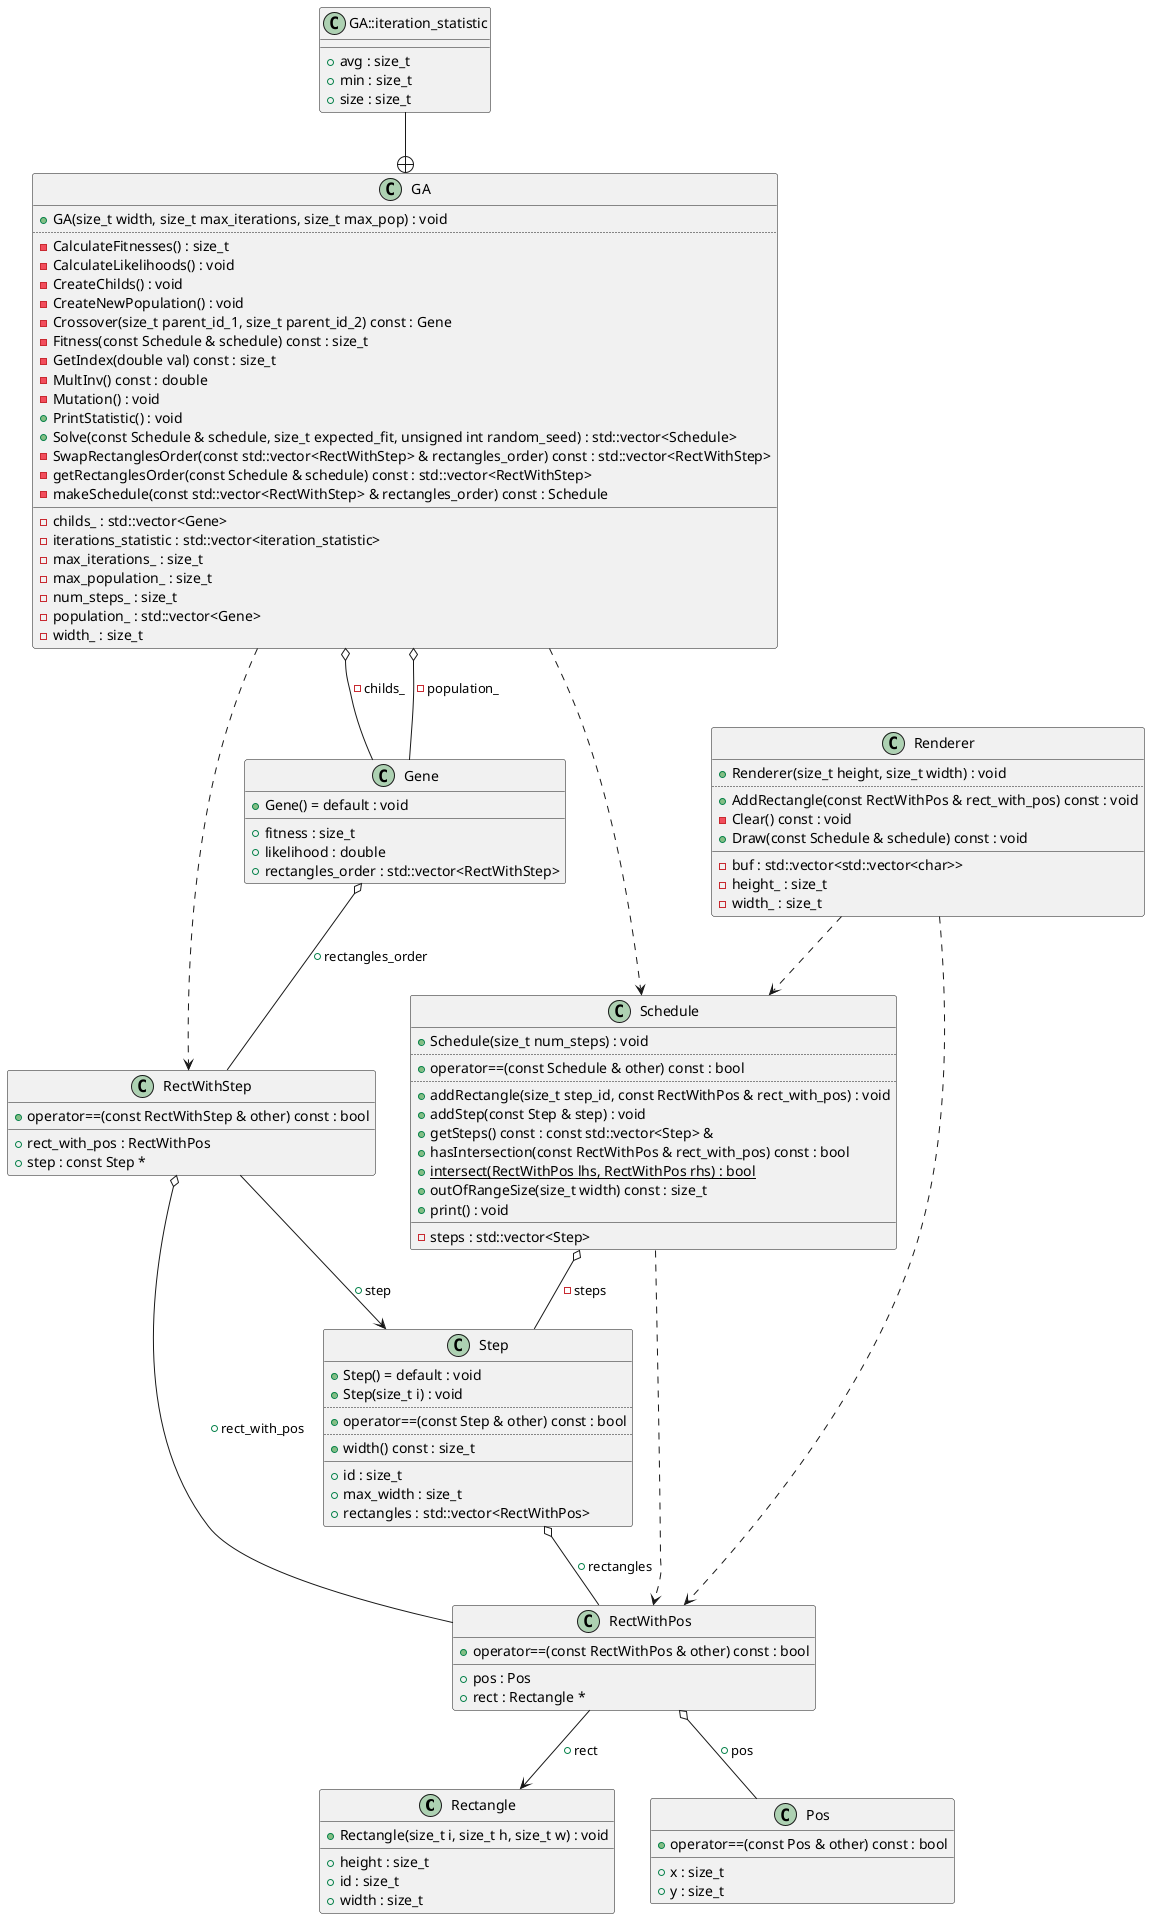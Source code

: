 @startuml
class "Rectangle" as C_0000373589578875245130
class C_0000373589578875245130 {
+Rectangle(size_t i, size_t h, size_t w) : void
__
+height : size_t
+id : size_t
+width : size_t
}
class "Pos" as C_0001610257482604871553
class C_0001610257482604871553 {
+operator==(const Pos & other) const : bool
__
+x : size_t
+y : size_t
}
class "RectWithPos" as C_0000236531466166773997
class C_0000236531466166773997 {
+operator==(const RectWithPos & other) const : bool
__
+pos : Pos
+rect : Rectangle *
}
class "Step" as C_0000098590755926109064
class C_0000098590755926109064 {
+Step() = default : void
+Step(size_t i) : void
..
+operator==(const Step & other) const : bool
..
+width() const : size_t
__
+id : size_t
+max_width : size_t
+rectangles : std::vector<RectWithPos>
}
class "Schedule" as C_0000093946869327873909
class C_0000093946869327873909 {
+Schedule(size_t num_steps) : void
..
+operator==(const Schedule & other) const : bool
..
+addRectangle(size_t step_id, const RectWithPos & rect_with_pos) : void
+addStep(const Step & step) : void
+getSteps() const : const std::vector<Step> &
+hasIntersection(const RectWithPos & rect_with_pos) const : bool
{static} +intersect(RectWithPos lhs, RectWithPos rhs) : bool
+outOfRangeSize(size_t width) const : size_t
+print() : void
__
-steps : std::vector<Step>
}
class "RectWithStep" as C_0000084282768001716009
class C_0000084282768001716009 {
+operator==(const RectWithStep & other) const : bool
__
+rect_with_pos : RectWithPos
+step : const Step *
}
class "Gene" as C_0001366491833892222367
class C_0001366491833892222367 {
+Gene() = default : void
__
+fitness : size_t
+likelihood : double
+rectangles_order : std::vector<RectWithStep>
}
class "GA" as C_0002071076267832123339
class C_0002071076267832123339 {
+GA(size_t width, size_t max_iterations, size_t max_pop) : void
..
-CalculateFitnesses() : size_t
-CalculateLikelihoods() : void
-CreateChilds() : void
-CreateNewPopulation() : void
-Crossover(size_t parent_id_1, size_t parent_id_2) const : Gene
-Fitness(const Schedule & schedule) const : size_t
-GetIndex(double val) const : size_t
-MultInv() const : double
-Mutation() : void
+PrintStatistic() : void
+Solve(const Schedule & schedule, size_t expected_fit, unsigned int random_seed) : std::vector<Schedule>
-SwapRectanglesOrder(const std::vector<RectWithStep> & rectangles_order) const : std::vector<RectWithStep>
-getRectanglesOrder(const Schedule & schedule) const : std::vector<RectWithStep>
-makeSchedule(const std::vector<RectWithStep> & rectangles_order) const : Schedule
__
-childs_ : std::vector<Gene>
-iterations_statistic : std::vector<iteration_statistic>
-max_iterations_ : size_t
-max_population_ : size_t
-num_steps_ : size_t
-population_ : std::vector<Gene>
-width_ : size_t
}
class "GA::iteration_statistic" as C_0000207584391244251542
class C_0000207584391244251542 {
__
+avg : size_t
+min : size_t
+size : size_t
}
class "Renderer" as C_0002250562613440808018
class C_0002250562613440808018 {
+Renderer(size_t height, size_t width) : void
..
+AddRectangle(const RectWithPos & rect_with_pos) const : void
-Clear() const : void
+Draw(const Schedule & schedule) const : void
__
-buf : std::vector<std::vector<char>>
-height_ : size_t
-width_ : size_t
}
C_0000236531466166773997 --> C_0000373589578875245130 : +rect
C_0000236531466166773997 o-- C_0001610257482604871553 : +pos
C_0000098590755926109064 o-- C_0000236531466166773997 : +rectangles
C_0000093946869327873909 ..> C_0000236531466166773997
C_0000093946869327873909 o-- C_0000098590755926109064 : -steps
C_0000084282768001716009 o-- C_0000236531466166773997 : +rect_with_pos
C_0000084282768001716009 --> C_0000098590755926109064 : +step
C_0001366491833892222367 o-- C_0000084282768001716009 : +rectangles_order
C_0002071076267832123339 ..> C_0000093946869327873909
C_0002071076267832123339 ..> C_0000084282768001716009
C_0002071076267832123339 o-- C_0001366491833892222367 : -population_
C_0002071076267832123339 o-- C_0001366491833892222367 : -childs_
C_0000207584391244251542 --+ C_0002071076267832123339
C_0002250562613440808018 ..> C_0000236531466166773997
C_0002250562613440808018 ..> C_0000093946869327873909

'Generated with clang-uml, version 0.5.0
'LLVM version Ubuntu clang version 15.0.7
@enduml

